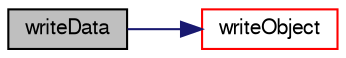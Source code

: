 digraph "writeData"
{
  bgcolor="transparent";
  edge [fontname="FreeSans",fontsize="10",labelfontname="FreeSans",labelfontsize="10"];
  node [fontname="FreeSans",fontsize="10",shape=record];
  rankdir="LR";
  Node3224 [label="writeData",height=0.2,width=0.4,color="black", fillcolor="grey75", style="filled", fontcolor="black"];
  Node3224 -> Node3225 [color="midnightblue",fontsize="10",style="solid",fontname="FreeSans"];
  Node3225 [label="writeObject",height=0.2,width=0.4,color="red",URL="$a25258.html#aac52c08633b4e1e66bc6fb382b7ec674",tooltip="Write using given format, version and compression. "];
}
